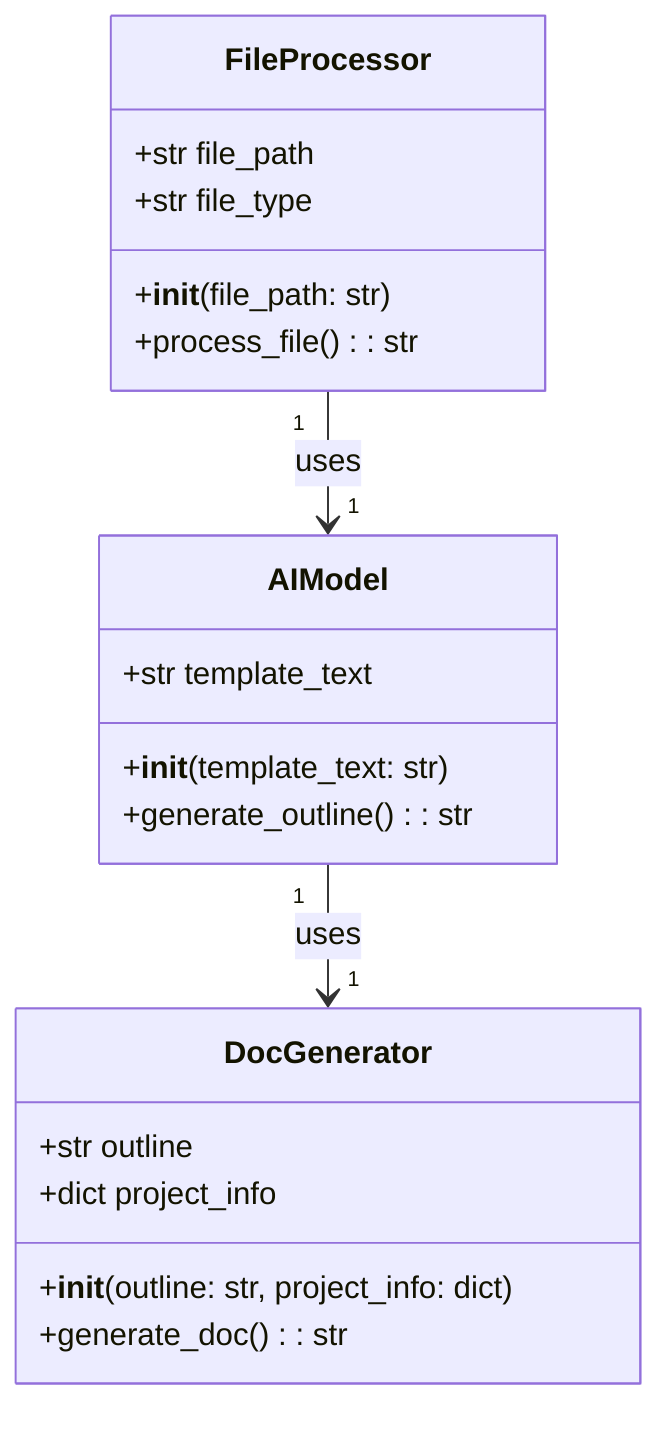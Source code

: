 classDiagram
        class FileProcessor{
            +str file_path
            +str file_type
            +__init__(file_path: str)
            +process_file(): str
        }
        class DocGenerator{
            +str outline
            +dict project_info
            +__init__(outline: str, project_info: dict)
            +generate_doc(): str
        }
        class AIModel{
            +str template_text
            +__init__(template_text: str)
            +generate_outline(): str
        }
        FileProcessor "1" --> "1" AIModel: uses
        AIModel "1" --> "1" DocGenerator: uses
